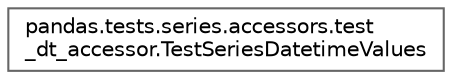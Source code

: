 digraph "Graphical Class Hierarchy"
{
 // LATEX_PDF_SIZE
  bgcolor="transparent";
  edge [fontname=Helvetica,fontsize=10,labelfontname=Helvetica,labelfontsize=10];
  node [fontname=Helvetica,fontsize=10,shape=box,height=0.2,width=0.4];
  rankdir="LR";
  Node0 [id="Node000000",label="pandas.tests.series.accessors.test\l_dt_accessor.TestSeriesDatetimeValues",height=0.2,width=0.4,color="grey40", fillcolor="white", style="filled",URL="$d0/d5f/classpandas_1_1tests_1_1series_1_1accessors_1_1test__dt__accessor_1_1TestSeriesDatetimeValues.html",tooltip=" "];
}
